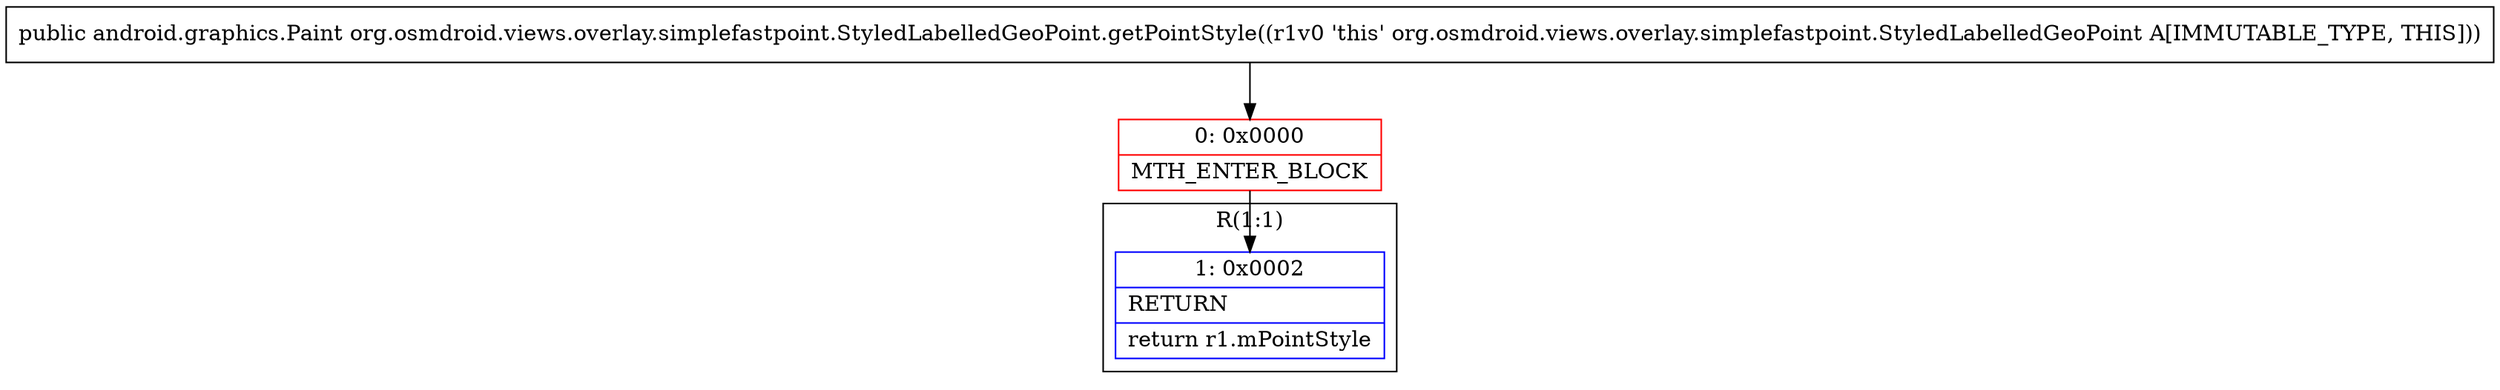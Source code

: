 digraph "CFG fororg.osmdroid.views.overlay.simplefastpoint.StyledLabelledGeoPoint.getPointStyle()Landroid\/graphics\/Paint;" {
subgraph cluster_Region_19868165 {
label = "R(1:1)";
node [shape=record,color=blue];
Node_1 [shape=record,label="{1\:\ 0x0002|RETURN\l|return r1.mPointStyle\l}"];
}
Node_0 [shape=record,color=red,label="{0\:\ 0x0000|MTH_ENTER_BLOCK\l}"];
MethodNode[shape=record,label="{public android.graphics.Paint org.osmdroid.views.overlay.simplefastpoint.StyledLabelledGeoPoint.getPointStyle((r1v0 'this' org.osmdroid.views.overlay.simplefastpoint.StyledLabelledGeoPoint A[IMMUTABLE_TYPE, THIS])) }"];
MethodNode -> Node_0;
Node_0 -> Node_1;
}

